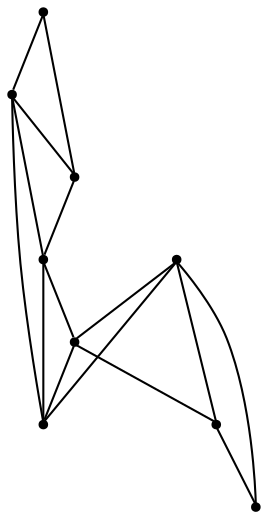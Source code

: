 graph {
  node [shape=point,comment="{\"directed\":false,\"doi\":\"10.1007/978-3-540-24595-7_24\",\"figure\":\"2 (1)\"}"]

  v0 [pos="446.35386650617727,495.0555377536352"]
  v1 [pos="446.35386650617727,436.930486891005"]
  v2 [pos="446.3538665061773,378.8055631849503"]
  v3 [pos="446.3538665061773,320.6180148654516"]
  v4 [pos="213.81060592296512,553.1804614596899"]
  v5 [pos="388.2180414244186,378.8055631849503"]
  v6 [pos="330.0822401889535,378.8055631849503"]
  v7 [pos="271.94641510719475,378.8055631849503"]
  v8 [pos="213.81060592296512,378.8055631849503"]

  v0 -- v8 [id="-1",pos="446.35386650617727,495.0555377536352 620.7821675145349,495.0470818413631 620.7821675145349,495.0470818413631 620.7821675145349,495.0470818413631 620.7821675145349,146.26384311252195 620.7821675145349,146.26384311252195 620.7821675145349,146.26384311252195 213.79392941497093,146.26384311252195 213.79392941497093,146.26384311252195 213.79392941497093,146.26384311252195 213.81060592296512,378.8055631849503 213.81060592296512,378.8055631849503 213.81060592296512,378.8055631849503"]
  v7 -- v8 [id="-2",pos="271.94641510719475,378.8055631849503 213.81060592296512,378.8055631849503 213.81060592296512,378.8055631849503 213.81060592296512,378.8055631849503"]
  v0 -- v7 [id="-3",pos="446.35386650617727,495.0555377536352 271.9339117005814,495.0470818413631 271.9339117005814,495.0470818413631 271.9339117005814,495.0470818413631 271.94641510719475,378.8055631849503 271.94641510719475,378.8055631849503 271.94641510719475,378.8055631849503"]
  v7 -- v1 [id="-4",pos="271.94641510719475,378.8055631849503 271.9339117005814,204.39715915256102 271.9339117005814,204.39715915256102 271.9339117005814,204.39715915256102 562.6421693313954,204.39715915256102 562.6421693313954,204.39715915256102 562.6421693313954,204.39715915256102 562.6421693313954,436.9179619683162 562.6421693313954,436.9179619683162 562.6421693313954,436.9179619683162 446.35386650617727,436.930486891005 446.35386650617727,436.930486891005 446.35386650617727,436.930486891005"]
  v6 -- v7 [id="-5",pos="330.0822401889535,378.8055631849503 271.94641510719475,378.8055631849503 271.94641510719475,378.8055631849503 271.94641510719475,378.8055631849503"]
  v6 -- v2 [id="-6",pos="330.0822401889535,378.8055631849503 330.0780750363372,262.5262790256079 330.0780750363372,262.5262790256079 330.0780750363372,262.5262790256079 504.5021711482558,262.5262790256079 504.5021711482558,262.5262790256079 504.5021711482558,262.5262790256079 504.5021711482558,378.78884209526933 504.5021711482558,378.78884209526933 504.5021711482558,378.78884209526933 446.3538665061773,378.8055631849503 446.3538665061773,378.8055631849503 446.3538665061773,378.8055631849503"]
  v5 -- v6 [id="-7",pos="388.2180414244186,378.8055631849503 330.0822401889535,378.8055631849503 330.0822401889535,378.8055631849503 330.0822401889535,378.8055631849503"]
  v2 -- v5 [id="-8",pos="446.3538665061773,378.8055631849503 388.2180414244186,378.8055631849503 388.2180414244186,378.8055631849503 388.2180414244186,378.8055631849503"]
  v4 -- v0 [id="-9",pos="213.81060592296512,553.1804614596899 446.3580396075581,553.1805250379776 446.3580396075581,553.1805250379776 446.3580396075581,553.1805250379776 446.35386650617727,495.0555377536352 446.35386650617727,495.0555377536352 446.35386650617727,495.0555377536352"]
  v1 -- v0 [id="-10",pos="446.35386650617727,436.930486891005 446.35386650617727,495.0555377536352 446.35386650617727,495.0555377536352 446.35386650617727,495.0555377536352"]
  v2 -- v1 [id="-11",pos="446.3538665061773,378.8055631849503 446.35386650617727,436.930486891005 446.35386650617727,436.930486891005 446.35386650617727,436.930486891005"]
  v3 -- v2 [id="-12",pos="446.3538665061773,320.6180148654516 446.3538665061773,378.8055631849503 446.3538665061773,378.8055631849503 446.3538665061773,378.8055631849503"]
  v3 -- v5 [id="-13",pos="446.3538665061773,320.6180148654516 388.2180414244186,320.6553988986547 388.2180414244186,320.6553988986547 388.2180414244186,320.6553988986547 388.2180414244186,378.8055631849503 388.2180414244186,378.8055631849503 388.2180414244186,378.8055631849503"]
  v6 -- v1 [id="-14",pos="330.0822401889535,378.8055631849503 330.0780750363372,436.9179619683162 330.0780750363372,436.9179619683162 330.0780750363372,436.9179619683162 446.35386650617727,436.930486891005 446.35386650617727,436.930486891005 446.35386650617727,436.930486891005"]
  v8 -- v4 [id="-15",pos="213.81060592296512,378.8055631849503 213.81060592296512,553.1804614596899 213.81060592296512,553.1804614596899 213.81060592296512,553.1804614596899"]
}